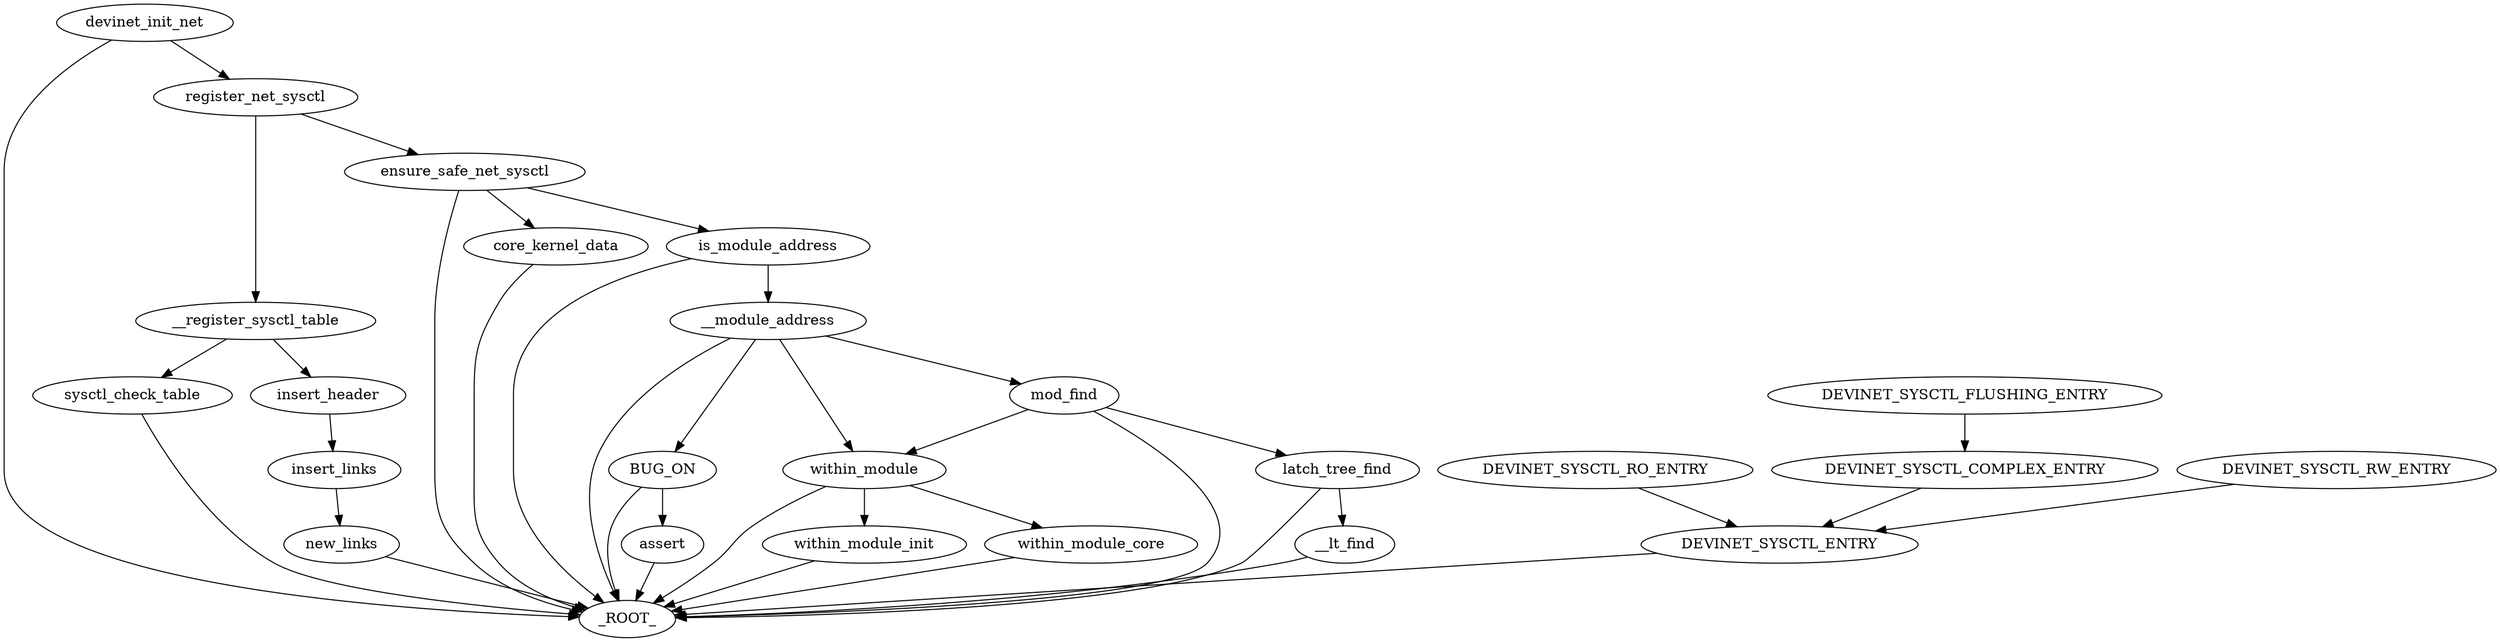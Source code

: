 digraph "/home/cendes/Documents/masters_thesis/ocloz/knob_graph_search/./ip_forward.dot" {
	 devinet_init_net -> _ROOT_
	 sysctl_check_table -> _ROOT_
	 __register_sysctl_table -> sysctl_check_table
	 new_links -> _ROOT_
	 insert_links -> new_links
	 core_kernel_data -> _ROOT_
	 ensure_safe_net_sysctl -> core_kernel_data
	 assert -> _ROOT_
	 BUG_ON -> assert
	 BUG_ON -> _ROOT_
	 __module_address -> BUG_ON
	 within_module_init -> _ROOT_
	 within_module -> within_module_init
	 within_module_core -> _ROOT_
	 within_module -> within_module_core
	 within_module -> _ROOT_
	 __module_address -> within_module
	 mod_find -> within_module
	 __lt_find -> _ROOT_
	 latch_tree_find -> __lt_find
	 latch_tree_find -> _ROOT_
	 mod_find -> latch_tree_find
	 mod_find -> _ROOT_
	 __module_address -> mod_find
	 __module_address -> _ROOT_
	 is_module_address -> __module_address
	 is_module_address -> _ROOT_
	 ensure_safe_net_sysctl -> is_module_address
	 ensure_safe_net_sysctl -> _ROOT_
	 register_net_sysctl -> ensure_safe_net_sysctl
	 DEVINET_SYSCTL_ENTRY -> _ROOT_
	 DEVINET_SYSCTL_RO_ENTRY -> DEVINET_SYSCTL_ENTRY
	 DEVINET_SYSCTL_COMPLEX_ENTRY -> DEVINET_SYSCTL_ENTRY
	 DEVINET_SYSCTL_RW_ENTRY -> DEVINET_SYSCTL_ENTRY
	 devinet_init_net -> register_net_sysctl
	 insert_header -> insert_links
	 __register_sysctl_table -> insert_header
	 register_net_sysctl -> __register_sysctl_table
	 DEVINET_SYSCTL_FLUSHING_ENTRY -> DEVINET_SYSCTL_COMPLEX_ENTRY
}

